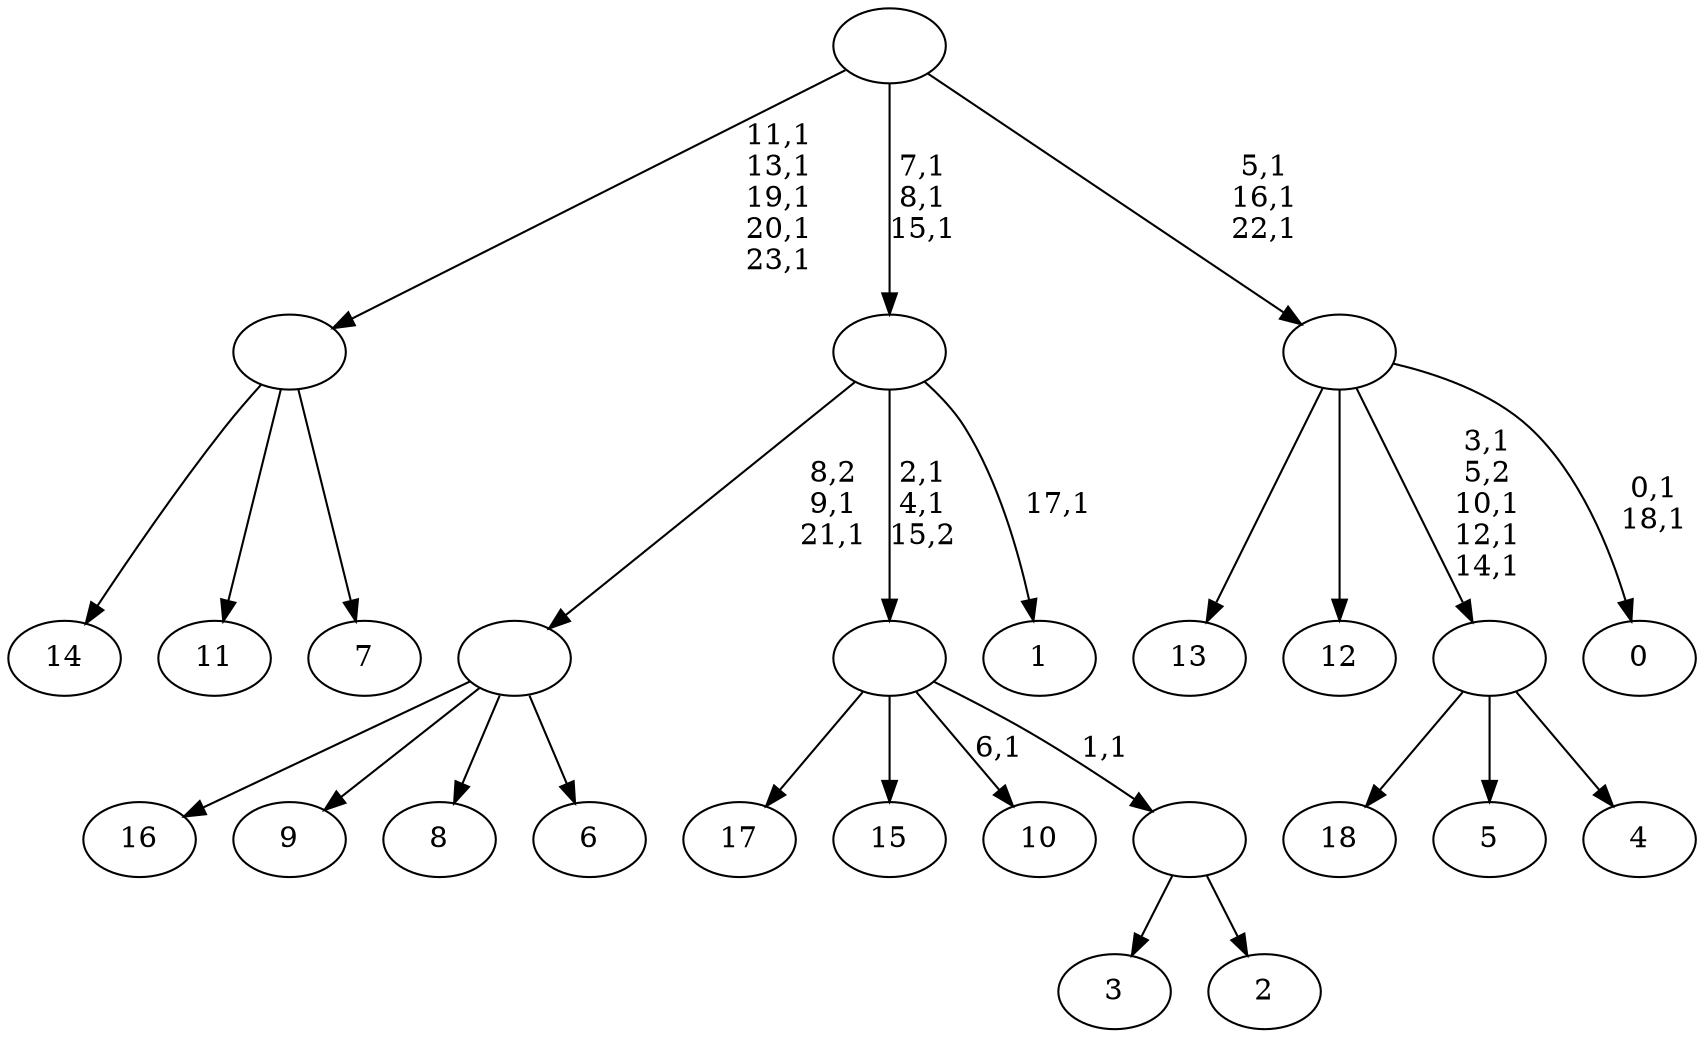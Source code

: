 digraph T {
	43 [label="18"]
	42 [label="17"]
	41 [label="16"]
	40 [label="15"]
	39 [label="14"]
	38 [label="13"]
	37 [label="12"]
	36 [label="11"]
	35 [label="10"]
	33 [label="9"]
	32 [label="8"]
	31 [label="7"]
	30 [label=""]
	25 [label="6"]
	24 [label=""]
	22 [label="5"]
	21 [label="4"]
	20 [label=""]
	16 [label="3"]
	15 [label="2"]
	14 [label=""]
	13 [label=""]
	11 [label="1"]
	9 [label=""]
	6 [label="0"]
	3 [label=""]
	0 [label=""]
	30 -> 39 [label=""]
	30 -> 36 [label=""]
	30 -> 31 [label=""]
	24 -> 41 [label=""]
	24 -> 33 [label=""]
	24 -> 32 [label=""]
	24 -> 25 [label=""]
	20 -> 43 [label=""]
	20 -> 22 [label=""]
	20 -> 21 [label=""]
	14 -> 16 [label=""]
	14 -> 15 [label=""]
	13 -> 35 [label="6,1"]
	13 -> 42 [label=""]
	13 -> 40 [label=""]
	13 -> 14 [label="1,1"]
	9 -> 11 [label="17,1"]
	9 -> 13 [label="2,1\n4,1\n15,2"]
	9 -> 24 [label="8,2\n9,1\n21,1"]
	3 -> 6 [label="0,1\n18,1"]
	3 -> 20 [label="3,1\n5,2\n10,1\n12,1\n14,1"]
	3 -> 38 [label=""]
	3 -> 37 [label=""]
	0 -> 3 [label="5,1\n16,1\n22,1"]
	0 -> 9 [label="7,1\n8,1\n15,1"]
	0 -> 30 [label="11,1\n13,1\n19,1\n20,1\n23,1"]
}
